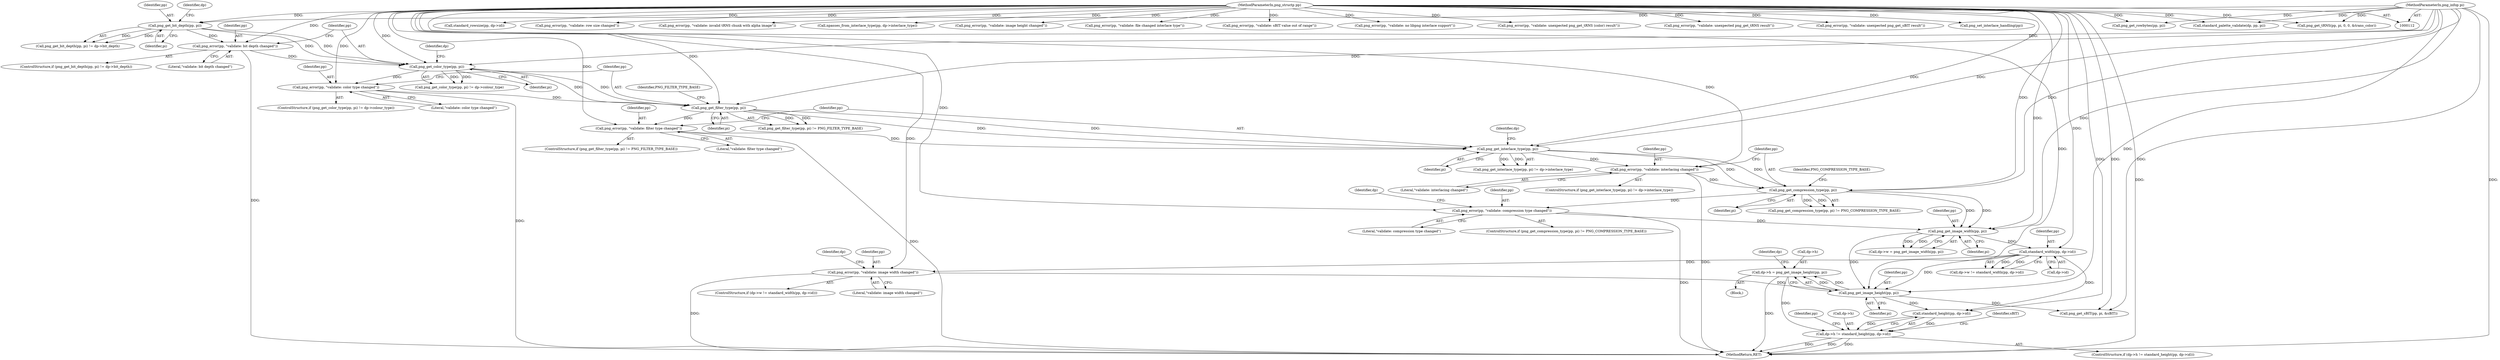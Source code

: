digraph "0_Android_9d4853418ab2f754c2b63e091c29c5529b8b86ca_132@pointer" {
"1000188" [label="(Call,dp->h = png_get_image_height(pp, pi))"];
"1000192" [label="(Call,png_get_image_height(pp, pi))"];
"1000185" [label="(Call,png_error(pp, \"validate: image width changed\"))"];
"1000180" [label="(Call,standard_width(pp, dp->id))"];
"1000172" [label="(Call,png_get_image_width(pp, pi))"];
"1000165" [label="(Call,png_error(pp, \"validate: compression type changed\"))"];
"1000161" [label="(Call,png_get_compression_type(pp, pi))"];
"1000150" [label="(Call,png_get_interlace_type(pp, pi))"];
"1000141" [label="(Call,png_get_filter_type(pp, pi))"];
"1000136" [label="(Call,png_error(pp, \"validate: color type changed\"))"];
"1000130" [label="(Call,png_get_color_type(pp, pi))"];
"1000125" [label="(Call,png_error(pp, \"validate: bit depth changed\"))"];
"1000119" [label="(Call,png_get_bit_depth(pp, pi))"];
"1000114" [label="(MethodParameterIn,png_structp pp)"];
"1000115" [label="(MethodParameterIn,png_infop pi)"];
"1000145" [label="(Call,png_error(pp, \"validate: filter type changed\"))"];
"1000156" [label="(Call,png_error(pp, \"validate: interlacing changed\"))"];
"1000196" [label="(Call,dp->h != standard_height(pp, dp->id))"];
"1000389" [label="(Call,png_get_rowbytes(pp, pi))"];
"1000129" [label="(Call,png_get_color_type(pp, pi) != dp->colour_type)"];
"1000211" [label="(Identifier,sBIT)"];
"1000119" [label="(Call,png_get_bit_depth(pp, pi))"];
"1000538" [label="(MethodReturn,RET)"];
"1000160" [label="(Call,png_get_compression_type(pp, pi) != PNG_COMPRESSION_TYPE_BASE)"];
"1000392" [label="(Call,standard_rowsize(pp, dp->id))"];
"1000132" [label="(Identifier,pi)"];
"1000167" [label="(Literal,\"validate: compression type changed\")"];
"1000134" [label="(Identifier,dp)"];
"1000126" [label="(Identifier,pp)"];
"1000174" [label="(Identifier,pi)"];
"1000128" [label="(ControlStructure,if (png_get_color_type(pp, pi) != dp->colour_type))"];
"1000138" [label="(Literal,\"validate: color type changed\")"];
"1000397" [label="(Call,png_error(pp, \"validate: row size changed\"))"];
"1000195" [label="(ControlStructure,if (dp->h != standard_height(pp, dp->id)))"];
"1000148" [label="(ControlStructure,if (png_get_interlace_type(pp, pi) != dp->interlace_type))"];
"1000154" [label="(Identifier,dp)"];
"1000151" [label="(Identifier,pp)"];
"1000193" [label="(Identifier,pp)"];
"1000142" [label="(Identifier,pp)"];
"1000500" [label="(Call,png_error(pp, \"validate: invalid tRNS chunk with alpha image\"))"];
"1000118" [label="(Call,png_get_bit_depth(pp, pi) != dp->bit_depth)"];
"1000149" [label="(Call,png_get_interlace_type(pp, pi) != dp->interlace_type)"];
"1000172" [label="(Call,png_get_image_width(pp, pi))"];
"1000120" [label="(Identifier,pp)"];
"1000125" [label="(Call,png_error(pp, \"validate: bit depth changed\"))"];
"1000115" [label="(MethodParameterIn,png_infop pi)"];
"1000173" [label="(Identifier,pp)"];
"1000206" [label="(Identifier,pp)"];
"1000186" [label="(Identifier,pp)"];
"1000176" [label="(Call,dp->w != standard_width(pp, dp->id))"];
"1000166" [label="(Identifier,pp)"];
"1000123" [label="(Identifier,dp)"];
"1000136" [label="(Call,png_error(pp, \"validate: color type changed\"))"];
"1000116" [label="(Block,)"];
"1000507" [label="(Call,npasses_from_interlace_type(pp, dp->interlace_type))"];
"1000205" [label="(Call,png_error(pp, \"validate: image height changed\"))"];
"1000121" [label="(Identifier,pi)"];
"1000197" [label="(Call,dp->h)"];
"1000194" [label="(Identifier,pi)"];
"1000130" [label="(Call,png_get_color_type(pp, pi))"];
"1000158" [label="(Literal,\"validate: interlacing changed\")"];
"1000165" [label="(Call,png_error(pp, \"validate: compression type changed\"))"];
"1000159" [label="(ControlStructure,if (png_get_compression_type(pp, pi) != PNG_COMPRESSION_TYPE_BASE))"];
"1000162" [label="(Identifier,pp)"];
"1000156" [label="(Call,png_error(pp, \"validate: interlacing changed\"))"];
"1000144" [label="(Identifier,PNG_FILTER_TYPE_BASE)"];
"1000189" [label="(Call,dp->h)"];
"1000525" [label="(Call,png_error(pp, \"validate: file changed interlace type\"))"];
"1000147" [label="(Literal,\"validate: filter type changed\")"];
"1000117" [label="(ControlStructure,if (png_get_bit_depth(pp, pi) != dp->bit_depth))"];
"1000141" [label="(Call,png_get_filter_type(pp, pi))"];
"1000215" [label="(Call,png_get_sBIT(pp, pi, &sBIT))"];
"1000150" [label="(Call,png_get_interlace_type(pp, pi))"];
"1000384" [label="(Call,png_error(pp, \"validate: sBIT value out of range\"))"];
"1000168" [label="(Call,dp->w = png_get_image_width(pp, pi))"];
"1000187" [label="(Literal,\"validate: image width changed\")"];
"1000190" [label="(Identifier,dp)"];
"1000152" [label="(Identifier,pi)"];
"1000164" [label="(Identifier,PNG_COMPRESSION_TYPE_BASE)"];
"1000127" [label="(Literal,\"validate: bit depth changed\")"];
"1000535" [label="(Call,png_error(pp, \"validate: no libpng interlace support\"))"];
"1000137" [label="(Identifier,pp)"];
"1000140" [label="(Call,png_get_filter_type(pp, pi) != PNG_FILTER_TYPE_BASE)"];
"1000145" [label="(Call,png_error(pp, \"validate: filter type changed\"))"];
"1000424" [label="(Call,png_error(pp, \"validate: unexpected png_get_tRNS (color) result\"))"];
"1000175" [label="(ControlStructure,if (dp->w != standard_width(pp, dp->id)))"];
"1000170" [label="(Identifier,dp)"];
"1000139" [label="(ControlStructure,if (png_get_filter_type(pp, pi) != PNG_FILTER_TYPE_BASE))"];
"1000200" [label="(Call,standard_height(pp, dp->id))"];
"1000161" [label="(Call,png_get_compression_type(pp, pi))"];
"1000163" [label="(Identifier,pi)"];
"1000114" [label="(MethodParameterIn,png_structp pp)"];
"1000495" [label="(Call,png_error(pp, \"validate: unexpected png_get_tRNS result\"))"];
"1000400" [label="(Call,standard_palette_validate(dp, pp, pi))"];
"1000230" [label="(Call,png_error(pp, \"validate: unexpected png_get_sBIT result\"))"];
"1000143" [label="(Identifier,pi)"];
"1000180" [label="(Call,standard_width(pp, dp->id))"];
"1000157" [label="(Identifier,pp)"];
"1000411" [label="(Call,png_get_tRNS(pp, pi, 0, 0, &trans_color))"];
"1000185" [label="(Call,png_error(pp, \"validate: image width changed\"))"];
"1000181" [label="(Identifier,pp)"];
"1000198" [label="(Identifier,dp)"];
"1000523" [label="(Call,png_set_interlace_handling(pp))"];
"1000188" [label="(Call,dp->h = png_get_image_height(pp, pi))"];
"1000192" [label="(Call,png_get_image_height(pp, pi))"];
"1000196" [label="(Call,dp->h != standard_height(pp, dp->id))"];
"1000131" [label="(Identifier,pp)"];
"1000182" [label="(Call,dp->id)"];
"1000146" [label="(Identifier,pp)"];
"1000188" -> "1000116"  [label="AST: "];
"1000188" -> "1000192"  [label="CFG: "];
"1000189" -> "1000188"  [label="AST: "];
"1000192" -> "1000188"  [label="AST: "];
"1000198" -> "1000188"  [label="CFG: "];
"1000188" -> "1000538"  [label="DDG: "];
"1000192" -> "1000188"  [label="DDG: "];
"1000192" -> "1000188"  [label="DDG: "];
"1000188" -> "1000196"  [label="DDG: "];
"1000192" -> "1000194"  [label="CFG: "];
"1000193" -> "1000192"  [label="AST: "];
"1000194" -> "1000192"  [label="AST: "];
"1000185" -> "1000192"  [label="DDG: "];
"1000180" -> "1000192"  [label="DDG: "];
"1000114" -> "1000192"  [label="DDG: "];
"1000172" -> "1000192"  [label="DDG: "];
"1000115" -> "1000192"  [label="DDG: "];
"1000192" -> "1000200"  [label="DDG: "];
"1000192" -> "1000215"  [label="DDG: "];
"1000185" -> "1000175"  [label="AST: "];
"1000185" -> "1000187"  [label="CFG: "];
"1000186" -> "1000185"  [label="AST: "];
"1000187" -> "1000185"  [label="AST: "];
"1000190" -> "1000185"  [label="CFG: "];
"1000185" -> "1000538"  [label="DDG: "];
"1000180" -> "1000185"  [label="DDG: "];
"1000114" -> "1000185"  [label="DDG: "];
"1000180" -> "1000176"  [label="AST: "];
"1000180" -> "1000182"  [label="CFG: "];
"1000181" -> "1000180"  [label="AST: "];
"1000182" -> "1000180"  [label="AST: "];
"1000176" -> "1000180"  [label="CFG: "];
"1000180" -> "1000176"  [label="DDG: "];
"1000180" -> "1000176"  [label="DDG: "];
"1000172" -> "1000180"  [label="DDG: "];
"1000114" -> "1000180"  [label="DDG: "];
"1000180" -> "1000200"  [label="DDG: "];
"1000172" -> "1000168"  [label="AST: "];
"1000172" -> "1000174"  [label="CFG: "];
"1000173" -> "1000172"  [label="AST: "];
"1000174" -> "1000172"  [label="AST: "];
"1000168" -> "1000172"  [label="CFG: "];
"1000172" -> "1000168"  [label="DDG: "];
"1000172" -> "1000168"  [label="DDG: "];
"1000165" -> "1000172"  [label="DDG: "];
"1000161" -> "1000172"  [label="DDG: "];
"1000161" -> "1000172"  [label="DDG: "];
"1000114" -> "1000172"  [label="DDG: "];
"1000115" -> "1000172"  [label="DDG: "];
"1000165" -> "1000159"  [label="AST: "];
"1000165" -> "1000167"  [label="CFG: "];
"1000166" -> "1000165"  [label="AST: "];
"1000167" -> "1000165"  [label="AST: "];
"1000170" -> "1000165"  [label="CFG: "];
"1000165" -> "1000538"  [label="DDG: "];
"1000161" -> "1000165"  [label="DDG: "];
"1000114" -> "1000165"  [label="DDG: "];
"1000161" -> "1000160"  [label="AST: "];
"1000161" -> "1000163"  [label="CFG: "];
"1000162" -> "1000161"  [label="AST: "];
"1000163" -> "1000161"  [label="AST: "];
"1000164" -> "1000161"  [label="CFG: "];
"1000161" -> "1000160"  [label="DDG: "];
"1000161" -> "1000160"  [label="DDG: "];
"1000150" -> "1000161"  [label="DDG: "];
"1000150" -> "1000161"  [label="DDG: "];
"1000156" -> "1000161"  [label="DDG: "];
"1000114" -> "1000161"  [label="DDG: "];
"1000115" -> "1000161"  [label="DDG: "];
"1000150" -> "1000149"  [label="AST: "];
"1000150" -> "1000152"  [label="CFG: "];
"1000151" -> "1000150"  [label="AST: "];
"1000152" -> "1000150"  [label="AST: "];
"1000154" -> "1000150"  [label="CFG: "];
"1000150" -> "1000149"  [label="DDG: "];
"1000150" -> "1000149"  [label="DDG: "];
"1000141" -> "1000150"  [label="DDG: "];
"1000141" -> "1000150"  [label="DDG: "];
"1000145" -> "1000150"  [label="DDG: "];
"1000114" -> "1000150"  [label="DDG: "];
"1000115" -> "1000150"  [label="DDG: "];
"1000150" -> "1000156"  [label="DDG: "];
"1000141" -> "1000140"  [label="AST: "];
"1000141" -> "1000143"  [label="CFG: "];
"1000142" -> "1000141"  [label="AST: "];
"1000143" -> "1000141"  [label="AST: "];
"1000144" -> "1000141"  [label="CFG: "];
"1000141" -> "1000140"  [label="DDG: "];
"1000141" -> "1000140"  [label="DDG: "];
"1000136" -> "1000141"  [label="DDG: "];
"1000130" -> "1000141"  [label="DDG: "];
"1000130" -> "1000141"  [label="DDG: "];
"1000114" -> "1000141"  [label="DDG: "];
"1000115" -> "1000141"  [label="DDG: "];
"1000141" -> "1000145"  [label="DDG: "];
"1000136" -> "1000128"  [label="AST: "];
"1000136" -> "1000138"  [label="CFG: "];
"1000137" -> "1000136"  [label="AST: "];
"1000138" -> "1000136"  [label="AST: "];
"1000142" -> "1000136"  [label="CFG: "];
"1000136" -> "1000538"  [label="DDG: "];
"1000130" -> "1000136"  [label="DDG: "];
"1000114" -> "1000136"  [label="DDG: "];
"1000130" -> "1000129"  [label="AST: "];
"1000130" -> "1000132"  [label="CFG: "];
"1000131" -> "1000130"  [label="AST: "];
"1000132" -> "1000130"  [label="AST: "];
"1000134" -> "1000130"  [label="CFG: "];
"1000130" -> "1000129"  [label="DDG: "];
"1000130" -> "1000129"  [label="DDG: "];
"1000125" -> "1000130"  [label="DDG: "];
"1000119" -> "1000130"  [label="DDG: "];
"1000119" -> "1000130"  [label="DDG: "];
"1000114" -> "1000130"  [label="DDG: "];
"1000115" -> "1000130"  [label="DDG: "];
"1000125" -> "1000117"  [label="AST: "];
"1000125" -> "1000127"  [label="CFG: "];
"1000126" -> "1000125"  [label="AST: "];
"1000127" -> "1000125"  [label="AST: "];
"1000131" -> "1000125"  [label="CFG: "];
"1000125" -> "1000538"  [label="DDG: "];
"1000119" -> "1000125"  [label="DDG: "];
"1000114" -> "1000125"  [label="DDG: "];
"1000119" -> "1000118"  [label="AST: "];
"1000119" -> "1000121"  [label="CFG: "];
"1000120" -> "1000119"  [label="AST: "];
"1000121" -> "1000119"  [label="AST: "];
"1000123" -> "1000119"  [label="CFG: "];
"1000119" -> "1000118"  [label="DDG: "];
"1000119" -> "1000118"  [label="DDG: "];
"1000114" -> "1000119"  [label="DDG: "];
"1000115" -> "1000119"  [label="DDG: "];
"1000114" -> "1000112"  [label="AST: "];
"1000114" -> "1000538"  [label="DDG: "];
"1000114" -> "1000145"  [label="DDG: "];
"1000114" -> "1000156"  [label="DDG: "];
"1000114" -> "1000200"  [label="DDG: "];
"1000114" -> "1000205"  [label="DDG: "];
"1000114" -> "1000215"  [label="DDG: "];
"1000114" -> "1000230"  [label="DDG: "];
"1000114" -> "1000384"  [label="DDG: "];
"1000114" -> "1000389"  [label="DDG: "];
"1000114" -> "1000392"  [label="DDG: "];
"1000114" -> "1000397"  [label="DDG: "];
"1000114" -> "1000400"  [label="DDG: "];
"1000114" -> "1000411"  [label="DDG: "];
"1000114" -> "1000424"  [label="DDG: "];
"1000114" -> "1000495"  [label="DDG: "];
"1000114" -> "1000500"  [label="DDG: "];
"1000114" -> "1000507"  [label="DDG: "];
"1000114" -> "1000523"  [label="DDG: "];
"1000114" -> "1000525"  [label="DDG: "];
"1000114" -> "1000535"  [label="DDG: "];
"1000115" -> "1000112"  [label="AST: "];
"1000115" -> "1000538"  [label="DDG: "];
"1000115" -> "1000215"  [label="DDG: "];
"1000115" -> "1000389"  [label="DDG: "];
"1000115" -> "1000400"  [label="DDG: "];
"1000115" -> "1000411"  [label="DDG: "];
"1000145" -> "1000139"  [label="AST: "];
"1000145" -> "1000147"  [label="CFG: "];
"1000146" -> "1000145"  [label="AST: "];
"1000147" -> "1000145"  [label="AST: "];
"1000151" -> "1000145"  [label="CFG: "];
"1000145" -> "1000538"  [label="DDG: "];
"1000156" -> "1000148"  [label="AST: "];
"1000156" -> "1000158"  [label="CFG: "];
"1000157" -> "1000156"  [label="AST: "];
"1000158" -> "1000156"  [label="AST: "];
"1000162" -> "1000156"  [label="CFG: "];
"1000156" -> "1000538"  [label="DDG: "];
"1000196" -> "1000195"  [label="AST: "];
"1000196" -> "1000200"  [label="CFG: "];
"1000197" -> "1000196"  [label="AST: "];
"1000200" -> "1000196"  [label="AST: "];
"1000206" -> "1000196"  [label="CFG: "];
"1000211" -> "1000196"  [label="CFG: "];
"1000196" -> "1000538"  [label="DDG: "];
"1000196" -> "1000538"  [label="DDG: "];
"1000196" -> "1000538"  [label="DDG: "];
"1000200" -> "1000196"  [label="DDG: "];
"1000200" -> "1000196"  [label="DDG: "];
}
